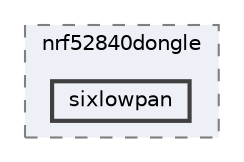 digraph "/home/mj/Desktop/IoT-Chat-Digitalization/Dongle/gnrc_border_router/bin/nrf52840dongle/sixlowpan"
{
 // LATEX_PDF_SIZE
  bgcolor="transparent";
  edge [fontname=Helvetica,fontsize=10,labelfontname=Helvetica,labelfontsize=10];
  node [fontname=Helvetica,fontsize=10,shape=box,height=0.2,width=0.4];
  compound=true
  subgraph clusterdir_9941f7556d96a0e17fefe82cd217bc3a {
    graph [ bgcolor="#edf0f7", pencolor="grey50", label="nrf52840dongle", fontname=Helvetica,fontsize=10 style="filled,dashed", URL="dir_9941f7556d96a0e17fefe82cd217bc3a.html",tooltip=""]
  dir_cf42cf40653b0a5c95d9385f817dfb03 [label="sixlowpan", fillcolor="#edf0f7", color="grey25", style="filled,bold", URL="dir_cf42cf40653b0a5c95d9385f817dfb03.html",tooltip=""];
  }
}
